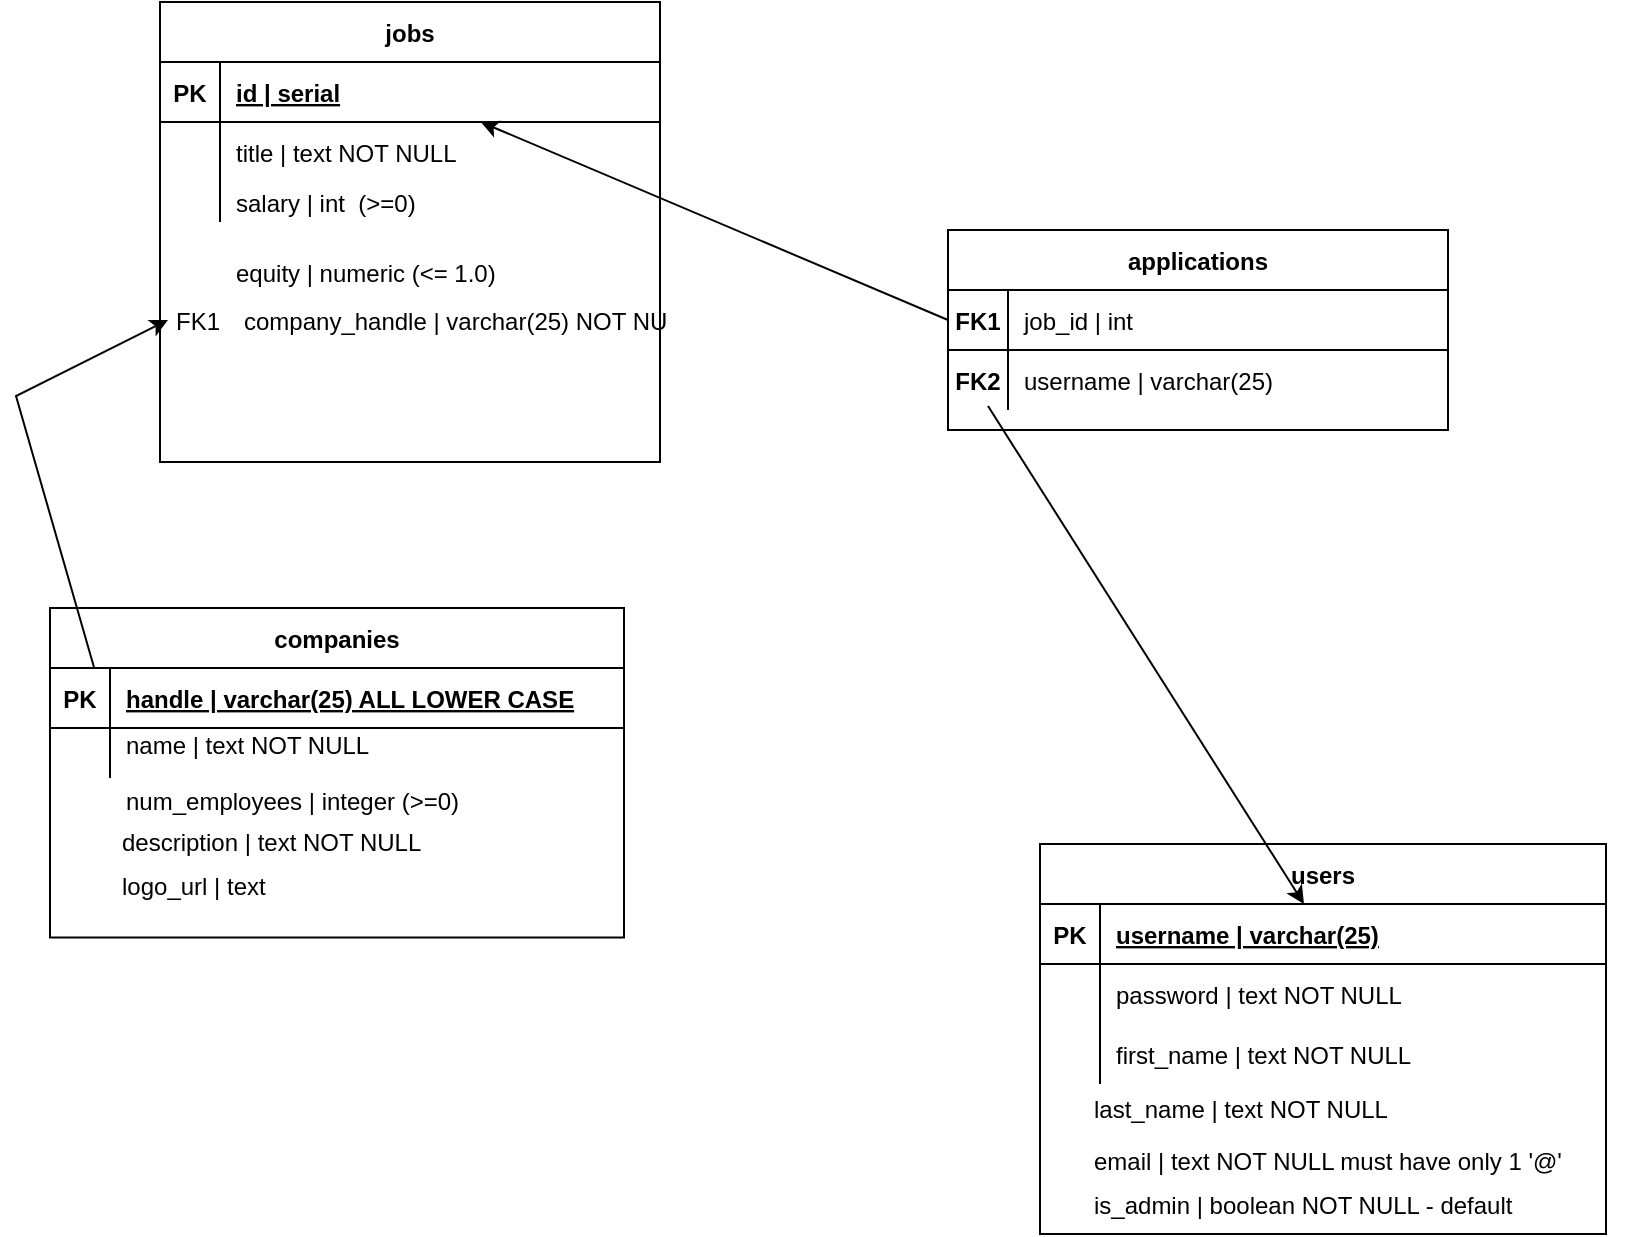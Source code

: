 <mxfile version="21.3.0" type="device">
  <diagram name="Page-1" id="Im-uVxADT6dEiYgJ36ae">
    <mxGraphModel dx="1192" dy="1531" grid="0" gridSize="10" guides="1" tooltips="1" connect="1" arrows="1" fold="1" page="0" pageScale="1" pageWidth="850" pageHeight="1100" math="0" shadow="0">
      <root>
        <mxCell id="0" />
        <mxCell id="1" parent="0" />
        <mxCell id="0xhZA6IG5Vi-dd1fmkQK-3" value="users" style="shape=table;startSize=30;container=1;collapsible=1;childLayout=tableLayout;fixedRows=1;rowLines=0;fontStyle=1;align=center;resizeLast=1;" vertex="1" parent="1">
          <mxGeometry x="515" y="138" width="283" height="195" as="geometry" />
        </mxCell>
        <mxCell id="0xhZA6IG5Vi-dd1fmkQK-4" value="" style="shape=partialRectangle;collapsible=0;dropTarget=0;pointerEvents=0;fillColor=none;points=[[0,0.5],[1,0.5]];portConstraint=eastwest;top=0;left=0;right=0;bottom=1;" vertex="1" parent="0xhZA6IG5Vi-dd1fmkQK-3">
          <mxGeometry y="30" width="283" height="30" as="geometry" />
        </mxCell>
        <mxCell id="0xhZA6IG5Vi-dd1fmkQK-5" value="PK" style="shape=partialRectangle;overflow=hidden;connectable=0;fillColor=none;top=0;left=0;bottom=0;right=0;fontStyle=1;" vertex="1" parent="0xhZA6IG5Vi-dd1fmkQK-4">
          <mxGeometry width="30" height="30" as="geometry">
            <mxRectangle width="30" height="30" as="alternateBounds" />
          </mxGeometry>
        </mxCell>
        <mxCell id="0xhZA6IG5Vi-dd1fmkQK-6" value="username | varchar(25)" style="shape=partialRectangle;overflow=hidden;connectable=0;fillColor=none;top=0;left=0;bottom=0;right=0;align=left;spacingLeft=6;fontStyle=5;" vertex="1" parent="0xhZA6IG5Vi-dd1fmkQK-4">
          <mxGeometry x="30" width="253" height="30" as="geometry">
            <mxRectangle width="253" height="30" as="alternateBounds" />
          </mxGeometry>
        </mxCell>
        <mxCell id="0xhZA6IG5Vi-dd1fmkQK-7" value="" style="shape=partialRectangle;collapsible=0;dropTarget=0;pointerEvents=0;fillColor=none;points=[[0,0.5],[1,0.5]];portConstraint=eastwest;top=0;left=0;right=0;bottom=0;" vertex="1" parent="0xhZA6IG5Vi-dd1fmkQK-3">
          <mxGeometry y="60" width="283" height="30" as="geometry" />
        </mxCell>
        <mxCell id="0xhZA6IG5Vi-dd1fmkQK-8" value="" style="shape=partialRectangle;overflow=hidden;connectable=0;fillColor=none;top=0;left=0;bottom=0;right=0;" vertex="1" parent="0xhZA6IG5Vi-dd1fmkQK-7">
          <mxGeometry width="30" height="30" as="geometry">
            <mxRectangle width="30" height="30" as="alternateBounds" />
          </mxGeometry>
        </mxCell>
        <mxCell id="0xhZA6IG5Vi-dd1fmkQK-9" value="password | text NOT NULL" style="shape=partialRectangle;overflow=hidden;connectable=0;fillColor=none;top=0;left=0;bottom=0;right=0;align=left;spacingLeft=6;" vertex="1" parent="0xhZA6IG5Vi-dd1fmkQK-7">
          <mxGeometry x="30" width="253" height="30" as="geometry">
            <mxRectangle width="253" height="30" as="alternateBounds" />
          </mxGeometry>
        </mxCell>
        <mxCell id="0xhZA6IG5Vi-dd1fmkQK-10" value="" style="shape=partialRectangle;collapsible=0;dropTarget=0;pointerEvents=0;fillColor=none;points=[[0,0.5],[1,0.5]];portConstraint=eastwest;top=0;left=0;right=0;bottom=0;" vertex="1" parent="0xhZA6IG5Vi-dd1fmkQK-3">
          <mxGeometry y="90" width="283" height="30" as="geometry" />
        </mxCell>
        <mxCell id="0xhZA6IG5Vi-dd1fmkQK-11" value="" style="shape=partialRectangle;overflow=hidden;connectable=0;fillColor=none;top=0;left=0;bottom=0;right=0;" vertex="1" parent="0xhZA6IG5Vi-dd1fmkQK-10">
          <mxGeometry width="30" height="30" as="geometry">
            <mxRectangle width="30" height="30" as="alternateBounds" />
          </mxGeometry>
        </mxCell>
        <mxCell id="0xhZA6IG5Vi-dd1fmkQK-12" value="first_name | text NOT NULL" style="shape=partialRectangle;overflow=hidden;connectable=0;fillColor=none;top=0;left=0;bottom=0;right=0;align=left;spacingLeft=6;" vertex="1" parent="0xhZA6IG5Vi-dd1fmkQK-10">
          <mxGeometry x="30" width="253" height="30" as="geometry">
            <mxRectangle width="253" height="30" as="alternateBounds" />
          </mxGeometry>
        </mxCell>
        <mxCell id="0xhZA6IG5Vi-dd1fmkQK-23" value="companies" style="shape=table;startSize=30;container=1;collapsible=1;childLayout=tableLayout;fixedRows=1;rowLines=0;fontStyle=1;align=center;resizeLast=1;" vertex="1" parent="1">
          <mxGeometry x="20" y="20" width="287" height="164.75" as="geometry" />
        </mxCell>
        <mxCell id="0xhZA6IG5Vi-dd1fmkQK-24" value="" style="shape=partialRectangle;collapsible=0;dropTarget=0;pointerEvents=0;fillColor=none;points=[[0,0.5],[1,0.5]];portConstraint=eastwest;top=0;left=0;right=0;bottom=1;" vertex="1" parent="0xhZA6IG5Vi-dd1fmkQK-23">
          <mxGeometry y="30" width="287" height="30" as="geometry" />
        </mxCell>
        <mxCell id="0xhZA6IG5Vi-dd1fmkQK-25" value="PK" style="shape=partialRectangle;overflow=hidden;connectable=0;fillColor=none;top=0;left=0;bottom=0;right=0;fontStyle=1;" vertex="1" parent="0xhZA6IG5Vi-dd1fmkQK-24">
          <mxGeometry width="30" height="30" as="geometry">
            <mxRectangle width="30" height="30" as="alternateBounds" />
          </mxGeometry>
        </mxCell>
        <mxCell id="0xhZA6IG5Vi-dd1fmkQK-26" value="handle | varchar(25) ALL LOWER CASE" style="shape=partialRectangle;overflow=hidden;connectable=0;fillColor=none;top=0;left=0;bottom=0;right=0;align=left;spacingLeft=6;fontStyle=5;" vertex="1" parent="0xhZA6IG5Vi-dd1fmkQK-24">
          <mxGeometry x="30" width="257" height="30" as="geometry">
            <mxRectangle width="257" height="30" as="alternateBounds" />
          </mxGeometry>
        </mxCell>
        <mxCell id="0xhZA6IG5Vi-dd1fmkQK-27" value="" style="shape=partialRectangle;collapsible=0;dropTarget=0;pointerEvents=0;fillColor=none;points=[[0,0.5],[1,0.5]];portConstraint=eastwest;top=0;left=0;right=0;bottom=0;" vertex="1" parent="0xhZA6IG5Vi-dd1fmkQK-23">
          <mxGeometry y="60" width="287" height="25" as="geometry" />
        </mxCell>
        <mxCell id="0xhZA6IG5Vi-dd1fmkQK-28" value="" style="shape=partialRectangle;overflow=hidden;connectable=0;fillColor=none;top=0;left=0;bottom=0;right=0;" vertex="1" parent="0xhZA6IG5Vi-dd1fmkQK-27">
          <mxGeometry width="30" height="25" as="geometry">
            <mxRectangle width="30" height="25" as="alternateBounds" />
          </mxGeometry>
        </mxCell>
        <mxCell id="0xhZA6IG5Vi-dd1fmkQK-29" value="name | text NOT NULL&#xa;&#xa;" style="shape=partialRectangle;overflow=hidden;connectable=0;fillColor=none;top=0;left=0;bottom=0;right=0;align=left;spacingLeft=6;" vertex="1" parent="0xhZA6IG5Vi-dd1fmkQK-27">
          <mxGeometry x="30" width="257" height="25" as="geometry">
            <mxRectangle width="257" height="25" as="alternateBounds" />
          </mxGeometry>
        </mxCell>
        <mxCell id="0xhZA6IG5Vi-dd1fmkQK-31" value="jobs" style="shape=table;startSize=30;container=1;collapsible=1;childLayout=tableLayout;fixedRows=1;rowLines=0;fontStyle=1;align=center;resizeLast=1;" vertex="1" parent="1">
          <mxGeometry x="75" y="-283" width="250" height="230" as="geometry" />
        </mxCell>
        <mxCell id="0xhZA6IG5Vi-dd1fmkQK-32" value="" style="shape=partialRectangle;collapsible=0;dropTarget=0;pointerEvents=0;fillColor=none;points=[[0,0.5],[1,0.5]];portConstraint=eastwest;top=0;left=0;right=0;bottom=1;" vertex="1" parent="0xhZA6IG5Vi-dd1fmkQK-31">
          <mxGeometry y="30" width="250" height="30" as="geometry" />
        </mxCell>
        <mxCell id="0xhZA6IG5Vi-dd1fmkQK-33" value="PK" style="shape=partialRectangle;overflow=hidden;connectable=0;fillColor=none;top=0;left=0;bottom=0;right=0;fontStyle=1;" vertex="1" parent="0xhZA6IG5Vi-dd1fmkQK-32">
          <mxGeometry width="30" height="30" as="geometry">
            <mxRectangle width="30" height="30" as="alternateBounds" />
          </mxGeometry>
        </mxCell>
        <mxCell id="0xhZA6IG5Vi-dd1fmkQK-34" value="id | serial" style="shape=partialRectangle;overflow=hidden;connectable=0;fillColor=none;top=0;left=0;bottom=0;right=0;align=left;spacingLeft=6;fontStyle=5;" vertex="1" parent="0xhZA6IG5Vi-dd1fmkQK-32">
          <mxGeometry x="30" width="220" height="30" as="geometry">
            <mxRectangle width="220" height="30" as="alternateBounds" />
          </mxGeometry>
        </mxCell>
        <mxCell id="0xhZA6IG5Vi-dd1fmkQK-35" value="" style="shape=partialRectangle;collapsible=0;dropTarget=0;pointerEvents=0;fillColor=none;points=[[0,0.5],[1,0.5]];portConstraint=eastwest;top=0;left=0;right=0;bottom=0;" vertex="1" parent="0xhZA6IG5Vi-dd1fmkQK-31">
          <mxGeometry y="60" width="250" height="30" as="geometry" />
        </mxCell>
        <mxCell id="0xhZA6IG5Vi-dd1fmkQK-36" value="" style="shape=partialRectangle;overflow=hidden;connectable=0;fillColor=none;top=0;left=0;bottom=0;right=0;" vertex="1" parent="0xhZA6IG5Vi-dd1fmkQK-35">
          <mxGeometry width="30" height="30" as="geometry">
            <mxRectangle width="30" height="30" as="alternateBounds" />
          </mxGeometry>
        </mxCell>
        <mxCell id="0xhZA6IG5Vi-dd1fmkQK-37" value="title | text NOT NULL" style="shape=partialRectangle;overflow=hidden;connectable=0;fillColor=none;top=0;left=0;bottom=0;right=0;align=left;spacingLeft=6;" vertex="1" parent="0xhZA6IG5Vi-dd1fmkQK-35">
          <mxGeometry x="30" width="220" height="30" as="geometry">
            <mxRectangle width="220" height="30" as="alternateBounds" />
          </mxGeometry>
        </mxCell>
        <mxCell id="0xhZA6IG5Vi-dd1fmkQK-38" value="" style="shape=partialRectangle;collapsible=0;dropTarget=0;pointerEvents=0;fillColor=none;points=[[0,0.5],[1,0.5]];portConstraint=eastwest;top=0;left=0;right=0;bottom=0;" vertex="1" parent="0xhZA6IG5Vi-dd1fmkQK-31">
          <mxGeometry y="90" width="250" height="20" as="geometry" />
        </mxCell>
        <mxCell id="0xhZA6IG5Vi-dd1fmkQK-39" value="" style="shape=partialRectangle;overflow=hidden;connectable=0;fillColor=none;top=0;left=0;bottom=0;right=0;" vertex="1" parent="0xhZA6IG5Vi-dd1fmkQK-38">
          <mxGeometry width="30" height="20" as="geometry">
            <mxRectangle width="30" height="20" as="alternateBounds" />
          </mxGeometry>
        </mxCell>
        <mxCell id="0xhZA6IG5Vi-dd1fmkQK-40" value="salary | int  (&gt;=0)" style="shape=partialRectangle;overflow=hidden;connectable=0;fillColor=none;top=0;left=0;bottom=0;right=0;align=left;spacingLeft=6;" vertex="1" parent="0xhZA6IG5Vi-dd1fmkQK-38">
          <mxGeometry x="30" width="220" height="20" as="geometry">
            <mxRectangle width="220" height="20" as="alternateBounds" />
          </mxGeometry>
        </mxCell>
        <mxCell id="0xhZA6IG5Vi-dd1fmkQK-41" value="applications" style="shape=table;startSize=30;container=1;collapsible=1;childLayout=tableLayout;fixedRows=1;rowLines=0;fontStyle=1;align=center;resizeLast=1;" vertex="1" parent="1">
          <mxGeometry x="469" y="-169" width="250" height="100" as="geometry" />
        </mxCell>
        <mxCell id="0xhZA6IG5Vi-dd1fmkQK-42" value="" style="shape=partialRectangle;collapsible=0;dropTarget=0;pointerEvents=0;fillColor=none;points=[[0,0.5],[1,0.5]];portConstraint=eastwest;top=0;left=0;right=0;bottom=1;" vertex="1" parent="0xhZA6IG5Vi-dd1fmkQK-41">
          <mxGeometry y="30" width="250" height="30" as="geometry" />
        </mxCell>
        <mxCell id="0xhZA6IG5Vi-dd1fmkQK-43" value="FK1" style="shape=partialRectangle;overflow=hidden;connectable=0;fillColor=none;top=0;left=0;bottom=0;right=0;fontStyle=1;" vertex="1" parent="0xhZA6IG5Vi-dd1fmkQK-42">
          <mxGeometry width="30" height="30" as="geometry">
            <mxRectangle width="30" height="30" as="alternateBounds" />
          </mxGeometry>
        </mxCell>
        <mxCell id="0xhZA6IG5Vi-dd1fmkQK-44" value="job_id | int" style="shape=partialRectangle;overflow=hidden;connectable=0;fillColor=none;top=0;left=0;bottom=0;right=0;align=left;spacingLeft=6;fontStyle=0;" vertex="1" parent="0xhZA6IG5Vi-dd1fmkQK-42">
          <mxGeometry x="30" width="220" height="30" as="geometry">
            <mxRectangle width="220" height="30" as="alternateBounds" />
          </mxGeometry>
        </mxCell>
        <mxCell id="0xhZA6IG5Vi-dd1fmkQK-45" value="" style="shape=partialRectangle;collapsible=0;dropTarget=0;pointerEvents=0;fillColor=none;points=[[0,0.5],[1,0.5]];portConstraint=eastwest;top=0;left=0;right=0;bottom=0;" vertex="1" parent="0xhZA6IG5Vi-dd1fmkQK-41">
          <mxGeometry y="60" width="250" height="30" as="geometry" />
        </mxCell>
        <mxCell id="0xhZA6IG5Vi-dd1fmkQK-46" value="FK2" style="shape=partialRectangle;overflow=hidden;connectable=0;fillColor=none;top=0;left=0;bottom=0;right=0;fontStyle=1" vertex="1" parent="0xhZA6IG5Vi-dd1fmkQK-45">
          <mxGeometry width="30" height="30" as="geometry">
            <mxRectangle width="30" height="30" as="alternateBounds" />
          </mxGeometry>
        </mxCell>
        <mxCell id="0xhZA6IG5Vi-dd1fmkQK-47" value="username | varchar(25)" style="shape=partialRectangle;overflow=hidden;connectable=0;fillColor=none;top=0;left=0;bottom=0;right=0;align=left;spacingLeft=6;" vertex="1" parent="0xhZA6IG5Vi-dd1fmkQK-45">
          <mxGeometry x="30" width="220" height="30" as="geometry">
            <mxRectangle width="220" height="30" as="alternateBounds" />
          </mxGeometry>
        </mxCell>
        <mxCell id="0xhZA6IG5Vi-dd1fmkQK-51" value="num_employees | integer (&gt;=0)" style="shape=partialRectangle;overflow=hidden;connectable=0;fillColor=none;top=0;left=0;bottom=0;right=0;align=left;spacingLeft=6;" vertex="1" parent="1">
          <mxGeometry x="50" y="101" width="220" height="30" as="geometry">
            <mxRectangle width="220" height="30" as="alternateBounds" />
          </mxGeometry>
        </mxCell>
        <mxCell id="0xhZA6IG5Vi-dd1fmkQK-52" value="description | text NOT NULL" style="shape=partialRectangle;overflow=hidden;connectable=0;fillColor=none;top=0;left=0;bottom=0;right=0;align=left;spacingLeft=6;" vertex="1" parent="1">
          <mxGeometry x="48" y="120" width="220" height="33" as="geometry">
            <mxRectangle width="220" height="30" as="alternateBounds" />
          </mxGeometry>
        </mxCell>
        <mxCell id="0xhZA6IG5Vi-dd1fmkQK-53" value="logo_url | text" style="shape=partialRectangle;overflow=hidden;connectable=0;fillColor=none;top=0;left=0;bottom=0;right=0;align=left;spacingLeft=6;" vertex="1" parent="1">
          <mxGeometry x="48" y="142" width="220" height="33" as="geometry">
            <mxRectangle width="220" height="30" as="alternateBounds" />
          </mxGeometry>
        </mxCell>
        <mxCell id="0xhZA6IG5Vi-dd1fmkQK-61" value="last_name | text NOT NULL" style="shape=partialRectangle;overflow=hidden;connectable=0;fillColor=none;top=0;left=0;bottom=0;right=0;align=left;spacingLeft=6;" vertex="1" parent="1">
          <mxGeometry x="534" y="255" width="220" height="30" as="geometry">
            <mxRectangle width="220" height="30" as="alternateBounds" />
          </mxGeometry>
        </mxCell>
        <mxCell id="0xhZA6IG5Vi-dd1fmkQK-62" value="email | text NOT NULL must have only 1 &#39;@&#39;" style="shape=partialRectangle;overflow=hidden;connectable=0;fillColor=none;top=0;left=0;bottom=0;right=0;align=left;spacingLeft=6;" vertex="1" parent="1">
          <mxGeometry x="534" y="281" width="278" height="30" as="geometry">
            <mxRectangle width="220" height="30" as="alternateBounds" />
          </mxGeometry>
        </mxCell>
        <mxCell id="0xhZA6IG5Vi-dd1fmkQK-63" value="is_admin | boolean NOT NULL - default FALSE" style="shape=partialRectangle;overflow=hidden;connectable=0;fillColor=none;top=0;left=0;bottom=0;right=0;align=left;spacingLeft=6;" vertex="1" parent="1">
          <mxGeometry x="534" y="303" width="220" height="30" as="geometry">
            <mxRectangle width="220" height="30" as="alternateBounds" />
          </mxGeometry>
        </mxCell>
        <mxCell id="0xhZA6IG5Vi-dd1fmkQK-64" value="" style="shape=partialRectangle;collapsible=0;dropTarget=0;pointerEvents=0;fillColor=none;points=[[0,0.5],[1,0.5]];portConstraint=eastwest;top=0;left=0;right=0;bottom=0;" vertex="1" parent="1">
          <mxGeometry x="75" y="-163" width="250" height="30" as="geometry" />
        </mxCell>
        <mxCell id="0xhZA6IG5Vi-dd1fmkQK-65" value="" style="shape=partialRectangle;overflow=hidden;connectable=0;fillColor=none;top=0;left=0;bottom=0;right=0;" vertex="1" parent="0xhZA6IG5Vi-dd1fmkQK-64">
          <mxGeometry width="30" height="30" as="geometry">
            <mxRectangle width="30" height="30" as="alternateBounds" />
          </mxGeometry>
        </mxCell>
        <mxCell id="0xhZA6IG5Vi-dd1fmkQK-66" value="equity | numeric (&lt;= 1.0)" style="shape=partialRectangle;overflow=hidden;connectable=0;fillColor=none;top=0;left=0;bottom=0;right=0;align=left;spacingLeft=6;" vertex="1" parent="0xhZA6IG5Vi-dd1fmkQK-64">
          <mxGeometry x="30" width="220" height="30" as="geometry">
            <mxRectangle width="220" height="30" as="alternateBounds" />
          </mxGeometry>
        </mxCell>
        <mxCell id="0xhZA6IG5Vi-dd1fmkQK-68" value="" style="shape=partialRectangle;collapsible=0;dropTarget=0;pointerEvents=0;fillColor=none;points=[[0,0.5],[1,0.5]];portConstraint=eastwest;top=0;left=0;right=0;bottom=0;sketch=1;curveFitting=1;jiggle=2;" vertex="1" parent="1">
          <mxGeometry x="79" y="-139" width="250" height="30" as="geometry" />
        </mxCell>
        <mxCell id="0xhZA6IG5Vi-dd1fmkQK-69" value="FK1" style="shape=partialRectangle;overflow=hidden;connectable=0;fillColor=none;top=0;left=0;bottom=0;right=0;" vertex="1" parent="0xhZA6IG5Vi-dd1fmkQK-68">
          <mxGeometry width="30" height="30" as="geometry">
            <mxRectangle width="30" height="30" as="alternateBounds" />
          </mxGeometry>
        </mxCell>
        <mxCell id="0xhZA6IG5Vi-dd1fmkQK-70" value="company_handle | varchar(25) NOT NULL" style="shape=partialRectangle;overflow=hidden;connectable=0;fillColor=none;top=0;left=0;bottom=0;right=0;align=left;spacingLeft=6;" vertex="1" parent="0xhZA6IG5Vi-dd1fmkQK-68">
          <mxGeometry x="30" width="220" height="30" as="geometry">
            <mxRectangle width="220" height="30" as="alternateBounds" />
          </mxGeometry>
        </mxCell>
        <mxCell id="0xhZA6IG5Vi-dd1fmkQK-71" value="" style="endArrow=classic;html=1;rounded=0;exitX=0.077;exitY=0;exitDx=0;exitDy=0;exitPerimeter=0;entryX=0;entryY=0.5;entryDx=0;entryDy=0;" edge="1" parent="1" source="0xhZA6IG5Vi-dd1fmkQK-24" target="0xhZA6IG5Vi-dd1fmkQK-68">
          <mxGeometry width="50" height="50" relative="1" as="geometry">
            <mxPoint x="373" y="219" as="sourcePoint" />
            <mxPoint x="194" y="-80" as="targetPoint" />
            <Array as="points">
              <mxPoint x="3" y="-86" />
            </Array>
          </mxGeometry>
        </mxCell>
        <mxCell id="0xhZA6IG5Vi-dd1fmkQK-72" value="" style="endArrow=classic;html=1;rounded=0;exitX=0.08;exitY=0.933;exitDx=0;exitDy=0;exitPerimeter=0;" edge="1" parent="1" source="0xhZA6IG5Vi-dd1fmkQK-45" target="0xhZA6IG5Vi-dd1fmkQK-4">
          <mxGeometry width="50" height="50" relative="1" as="geometry">
            <mxPoint x="503" y="-43.99" as="sourcePoint" />
            <mxPoint x="423" y="169" as="targetPoint" />
          </mxGeometry>
        </mxCell>
        <mxCell id="0xhZA6IG5Vi-dd1fmkQK-73" value="" style="endArrow=classic;html=1;rounded=0;exitX=0;exitY=0.5;exitDx=0;exitDy=0;" edge="1" parent="1" source="0xhZA6IG5Vi-dd1fmkQK-42" target="0xhZA6IG5Vi-dd1fmkQK-32">
          <mxGeometry width="50" height="50" relative="1" as="geometry">
            <mxPoint x="513" y="-34" as="sourcePoint" />
            <mxPoint x="613" y="148" as="targetPoint" />
          </mxGeometry>
        </mxCell>
      </root>
    </mxGraphModel>
  </diagram>
</mxfile>
